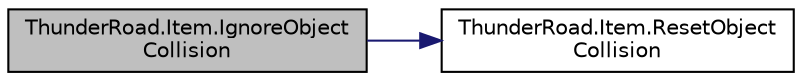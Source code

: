 digraph "ThunderRoad.Item.IgnoreObjectCollision"
{
 // LATEX_PDF_SIZE
  edge [fontname="Helvetica",fontsize="10",labelfontname="Helvetica",labelfontsize="10"];
  node [fontname="Helvetica",fontsize="10",shape=record];
  rankdir="LR";
  Node1 [label="ThunderRoad.Item.IgnoreObject\lCollision",height=0.2,width=0.4,color="black", fillcolor="grey75", style="filled", fontcolor="black",tooltip="Ignores the object collision."];
  Node1 -> Node2 [color="midnightblue",fontsize="10",style="solid",fontname="Helvetica"];
  Node2 [label="ThunderRoad.Item.ResetObject\lCollision",height=0.2,width=0.4,color="black", fillcolor="white", style="filled",URL="$class_thunder_road_1_1_item.html#a0cb2eaf67cb34ac7856b2c584549902a",tooltip="Resets the object collision."];
}

